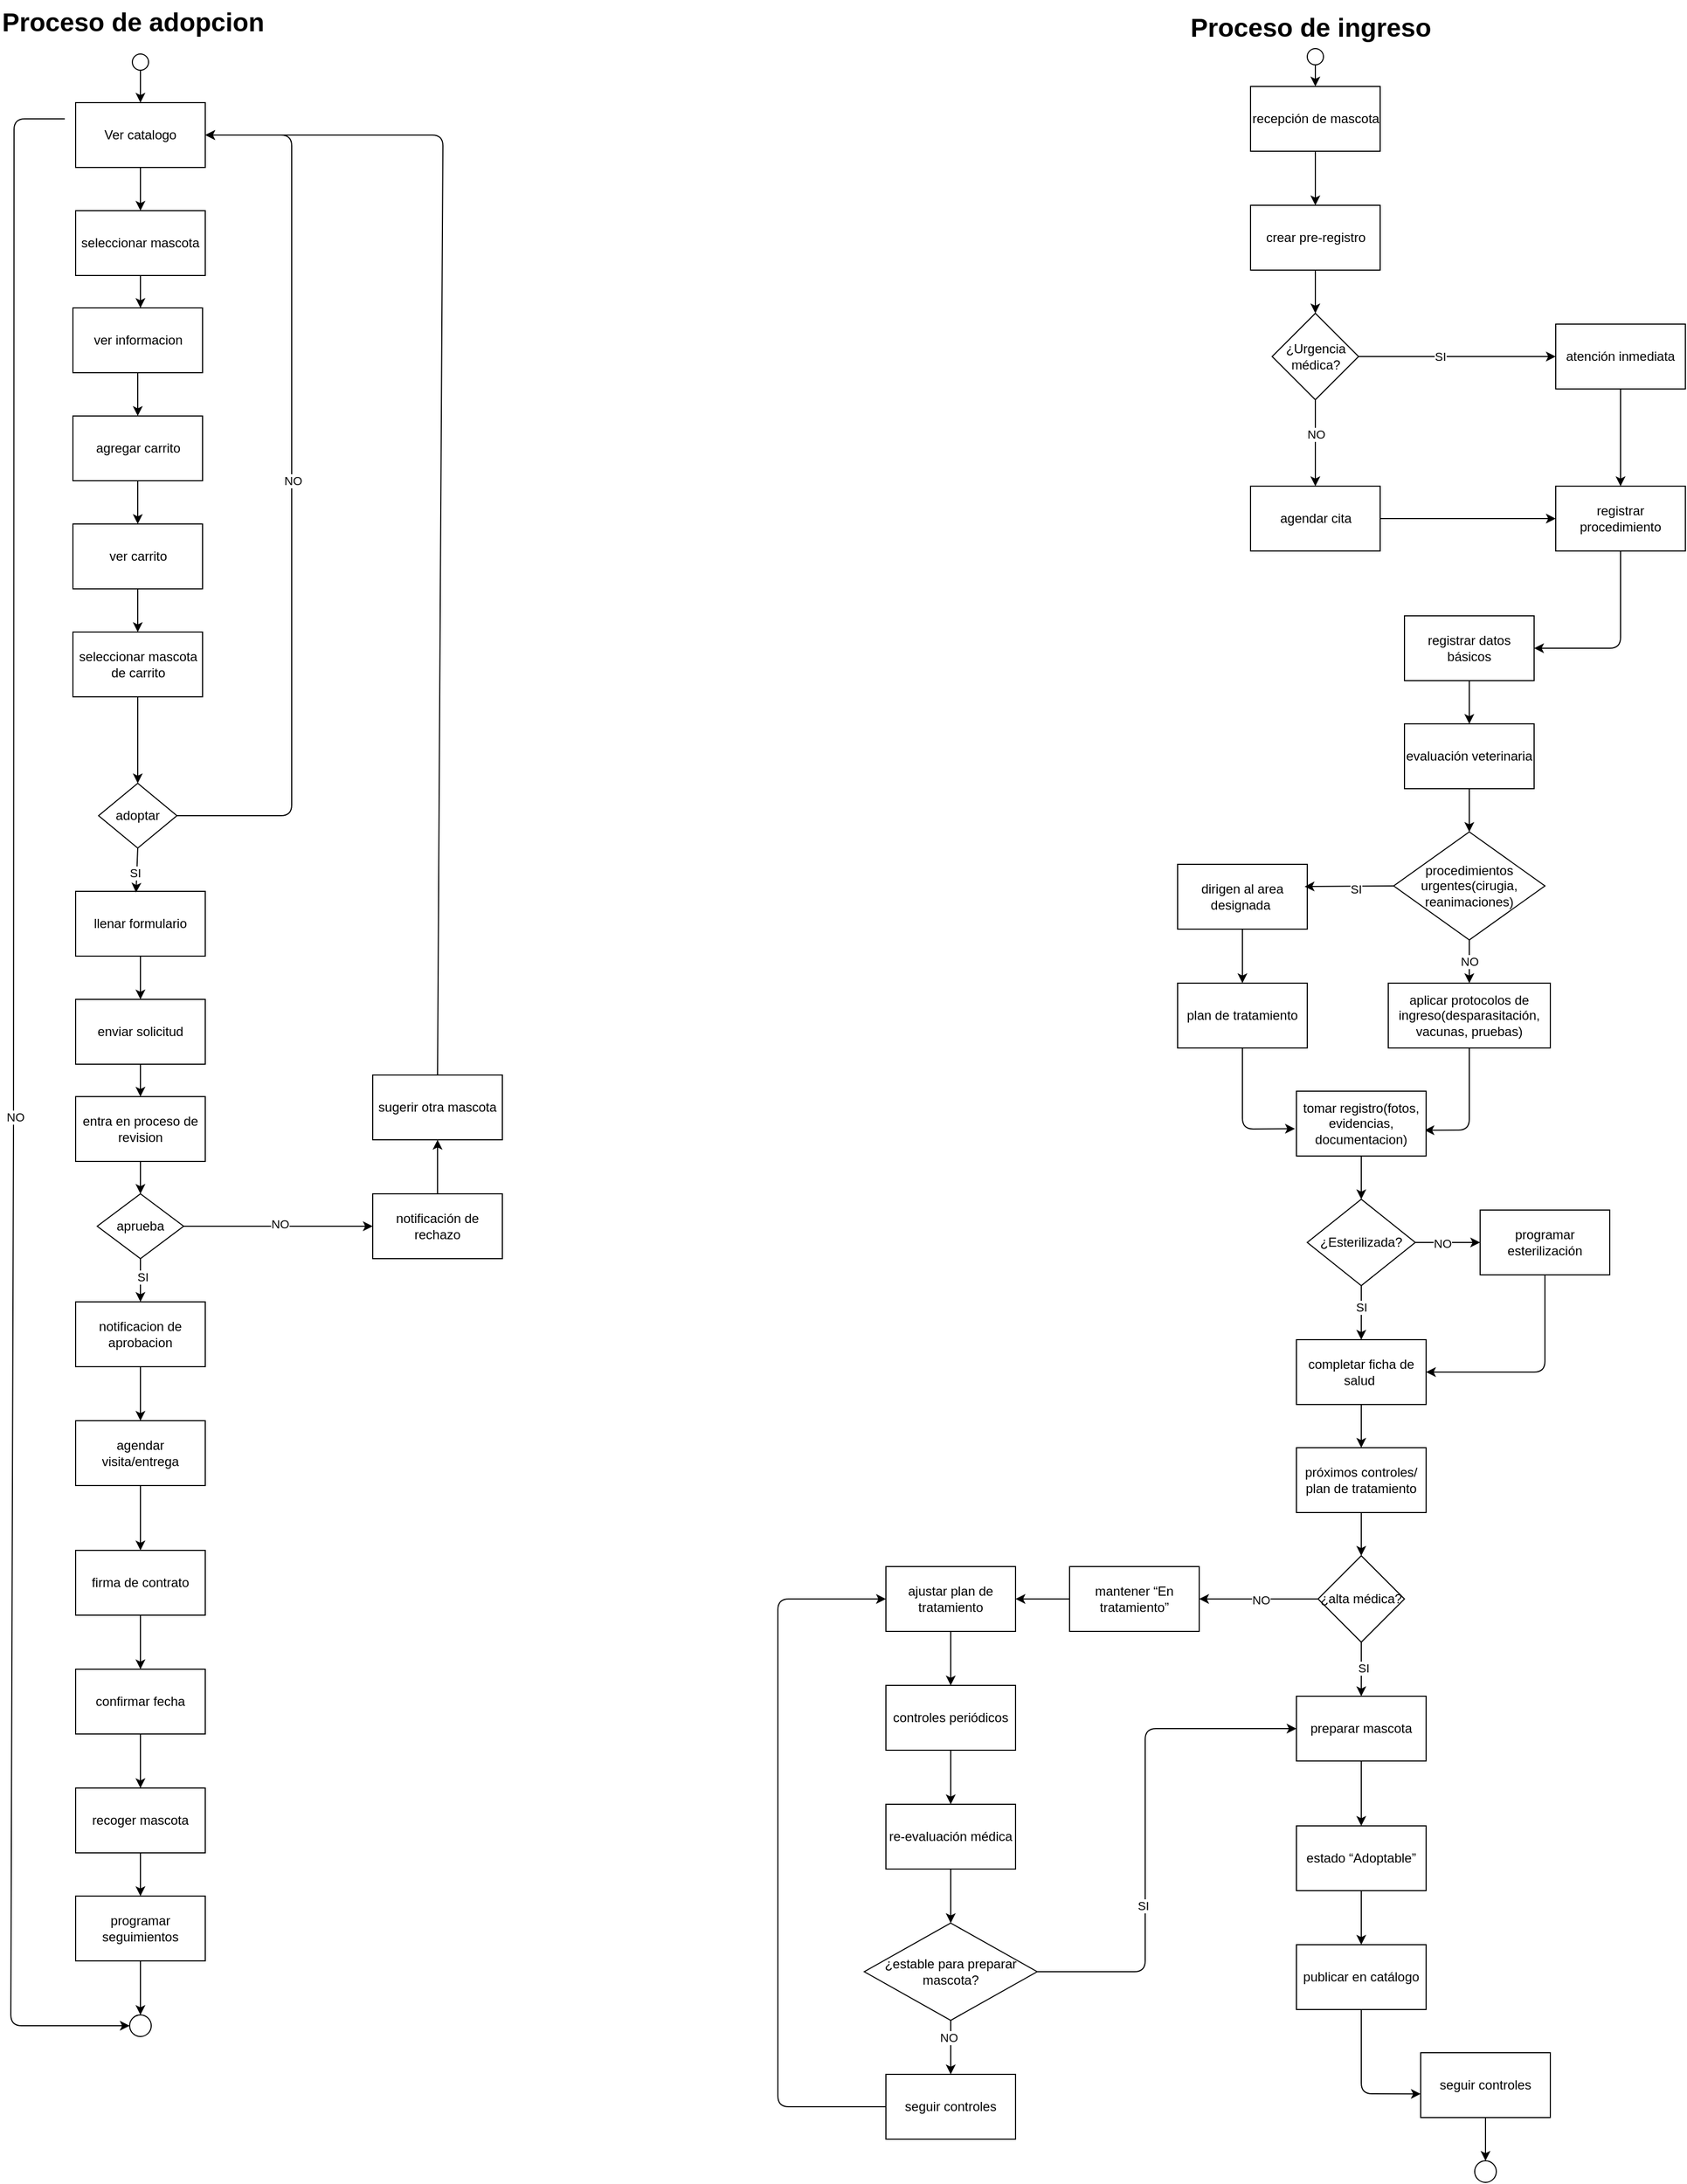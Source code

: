 <mxfile>
    <diagram id="jYhG6SjJ1ulg569tAydj" name="Page-1">
        <mxGraphModel dx="1278" dy="2016" grid="1" gridSize="10" guides="1" tooltips="1" connect="1" arrows="1" fold="1" page="1" pageScale="1" pageWidth="850" pageHeight="1100" background="#FFFFFF" math="0" shadow="0">
            <root>
                <mxCell id="0"/>
                <mxCell id="1" parent="0"/>
                <mxCell id="2" value="&lt;h1 style=&quot;margin-top: 0px;&quot;&gt;Proceso de adopcion&amp;nbsp;&lt;/h1&gt;" style="text;html=1;whiteSpace=wrap;overflow=hidden;rounded=0;" parent="1" vertex="1">
                    <mxGeometry x="20" y="-455" width="310" height="50" as="geometry"/>
                </mxCell>
                <mxCell id="3" value="&lt;h1 style=&quot;margin-top: 0px;&quot;&gt;Proceso de ingreso&lt;/h1&gt;" style="text;html=1;whiteSpace=wrap;overflow=hidden;rounded=0;" parent="1" vertex="1">
                    <mxGeometry x="1120" y="-450" width="340" height="40" as="geometry"/>
                </mxCell>
                <mxCell id="7" value="" style="edgeStyle=none;html=1;" parent="1" source="4" target="6" edge="1">
                    <mxGeometry relative="1" as="geometry"/>
                </mxCell>
                <mxCell id="4" value="" style="ellipse;whiteSpace=wrap;html=1;aspect=fixed;" parent="1" vertex="1">
                    <mxGeometry x="142.5" y="-405" width="15" height="15" as="geometry"/>
                </mxCell>
                <mxCell id="9" style="edgeStyle=none;html=1;entryX=0.5;entryY=0;entryDx=0;entryDy=0;" parent="1" source="6" target="8" edge="1">
                    <mxGeometry relative="1" as="geometry"/>
                </mxCell>
                <mxCell id="6" value="Ver catalogo" style="rounded=0;whiteSpace=wrap;html=1;" parent="1" vertex="1">
                    <mxGeometry x="90" y="-360" width="120" height="60" as="geometry"/>
                </mxCell>
                <mxCell id="11" style="edgeStyle=none;html=1;exitX=0.5;exitY=1;exitDx=0;exitDy=0;" parent="1" source="8" edge="1">
                    <mxGeometry relative="1" as="geometry">
                        <mxPoint x="150" y="-170" as="targetPoint"/>
                    </mxGeometry>
                </mxCell>
                <mxCell id="8" value="seleccionar mascota" style="rounded=0;whiteSpace=wrap;html=1;" parent="1" vertex="1">
                    <mxGeometry x="90" y="-260" width="120" height="60" as="geometry"/>
                </mxCell>
                <mxCell id="49" style="edgeStyle=none;html=1;exitX=0.5;exitY=1;exitDx=0;exitDy=0;entryX=0.5;entryY=0;entryDx=0;entryDy=0;" parent="1" source="10" target="43" edge="1">
                    <mxGeometry relative="1" as="geometry"/>
                </mxCell>
                <mxCell id="10" value="ver informacion" style="rounded=0;whiteSpace=wrap;html=1;" parent="1" vertex="1">
                    <mxGeometry x="87.5" y="-170" width="120" height="60" as="geometry"/>
                </mxCell>
                <mxCell id="59" style="edgeStyle=none;html=1;exitX=0.5;exitY=1;exitDx=0;exitDy=0;entryX=0.5;entryY=0;entryDx=0;entryDy=0;" edge="1" parent="1" source="12" target="58">
                    <mxGeometry relative="1" as="geometry"/>
                </mxCell>
                <mxCell id="12" value="llenar formulario" style="rounded=0;whiteSpace=wrap;html=1;" parent="1" vertex="1">
                    <mxGeometry x="90" y="370" width="120" height="60" as="geometry"/>
                </mxCell>
                <mxCell id="19" style="edgeStyle=none;html=1;exitX=1;exitY=0.5;exitDx=0;exitDy=0;entryX=1;entryY=0.5;entryDx=0;entryDy=0;" parent="1" source="14" target="6" edge="1">
                    <mxGeometry relative="1" as="geometry">
                        <mxPoint x="330" y="-230" as="targetPoint"/>
                        <Array as="points">
                            <mxPoint x="290" y="300"/>
                            <mxPoint x="290" y="-330"/>
                        </Array>
                    </mxGeometry>
                </mxCell>
                <mxCell id="20" value="NO" style="edgeLabel;html=1;align=center;verticalAlign=middle;resizable=0;points=[];" parent="19" vertex="1" connectable="0">
                    <mxGeometry x="0.022" y="-1" relative="1" as="geometry">
                        <mxPoint as="offset"/>
                    </mxGeometry>
                </mxCell>
                <mxCell id="14" value="adoptar" style="rhombus;whiteSpace=wrap;html=1;" parent="1" vertex="1">
                    <mxGeometry x="111.25" y="270" width="72.5" height="60" as="geometry"/>
                </mxCell>
                <mxCell id="16" style="edgeStyle=none;html=1;exitX=0.5;exitY=1;exitDx=0;exitDy=0;entryX=0.466;entryY=0.019;entryDx=0;entryDy=0;entryPerimeter=0;" parent="1" source="14" target="12" edge="1">
                    <mxGeometry relative="1" as="geometry"/>
                </mxCell>
                <mxCell id="17" value="SI" style="edgeLabel;html=1;align=center;verticalAlign=middle;resizable=0;points=[];" parent="16" vertex="1" connectable="0">
                    <mxGeometry x="0.082" y="-2" relative="1" as="geometry">
                        <mxPoint as="offset"/>
                    </mxGeometry>
                </mxCell>
                <mxCell id="27" style="edgeStyle=none;html=1;exitX=0.5;exitY=1;exitDx=0;exitDy=0;entryX=0.5;entryY=0;entryDx=0;entryDy=0;" parent="1" source="21" target="26" edge="1">
                    <mxGeometry relative="1" as="geometry"/>
                </mxCell>
                <mxCell id="21" value="entra en proceso de revision" style="rounded=0;whiteSpace=wrap;html=1;" parent="1" vertex="1">
                    <mxGeometry x="90" y="560" width="120" height="60" as="geometry"/>
                </mxCell>
                <mxCell id="29" style="edgeStyle=none;html=1;exitX=0.5;exitY=1;exitDx=0;exitDy=0;entryX=0.5;entryY=0;entryDx=0;entryDy=0;" parent="1" source="26" target="28" edge="1">
                    <mxGeometry relative="1" as="geometry"/>
                </mxCell>
                <mxCell id="30" value="SI" style="edgeLabel;html=1;align=center;verticalAlign=middle;resizable=0;points=[];" parent="29" vertex="1" connectable="0">
                    <mxGeometry x="-0.163" y="2" relative="1" as="geometry">
                        <mxPoint as="offset"/>
                    </mxGeometry>
                </mxCell>
                <mxCell id="41" style="edgeStyle=none;html=1;exitX=0;exitY=0.25;exitDx=0;exitDy=0;entryX=0;entryY=0.5;entryDx=0;entryDy=0;" parent="1" target="39" edge="1">
                    <mxGeometry relative="1" as="geometry">
                        <Array as="points">
                            <mxPoint x="33" y="-345"/>
                            <mxPoint x="32.5" y="590"/>
                            <mxPoint x="30" y="1420"/>
                        </Array>
                        <mxPoint x="80" y="-345" as="sourcePoint"/>
                        <mxPoint x="130" y="1420" as="targetPoint"/>
                    </mxGeometry>
                </mxCell>
                <mxCell id="42" value="NO" style="edgeLabel;html=1;align=center;verticalAlign=middle;resizable=0;points=[];" parent="41" vertex="1" connectable="0">
                    <mxGeometry x="0.01" y="1" relative="1" as="geometry">
                        <mxPoint as="offset"/>
                    </mxGeometry>
                </mxCell>
                <mxCell id="81" style="edgeStyle=none;html=1;entryX=0;entryY=0.5;entryDx=0;entryDy=0;" edge="1" parent="1" source="26" target="74">
                    <mxGeometry relative="1" as="geometry">
                        <mxPoint x="340" y="680" as="targetPoint"/>
                    </mxGeometry>
                </mxCell>
                <mxCell id="82" value="NO" style="edgeLabel;html=1;align=center;verticalAlign=middle;resizable=0;points=[];" vertex="1" connectable="0" parent="81">
                    <mxGeometry x="0.017" y="2" relative="1" as="geometry">
                        <mxPoint as="offset"/>
                    </mxGeometry>
                </mxCell>
                <mxCell id="26" value="aprueba" style="rhombus;whiteSpace=wrap;html=1;" parent="1" vertex="1">
                    <mxGeometry x="110" y="650" width="80" height="60" as="geometry"/>
                </mxCell>
                <mxCell id="64" style="edgeStyle=none;html=1;entryX=0.5;entryY=0;entryDx=0;entryDy=0;" edge="1" parent="1" source="28" target="61">
                    <mxGeometry relative="1" as="geometry"/>
                </mxCell>
                <mxCell id="28" value="notificacion de aprobacion" style="rounded=0;whiteSpace=wrap;html=1;" parent="1" vertex="1">
                    <mxGeometry x="90" y="750" width="120" height="60" as="geometry"/>
                </mxCell>
                <mxCell id="71" style="edgeStyle=none;html=1;entryX=0.5;entryY=0;entryDx=0;entryDy=0;" edge="1" parent="1" source="35" target="68">
                    <mxGeometry relative="1" as="geometry"/>
                </mxCell>
                <mxCell id="35" value="recoger mascota" style="rounded=0;whiteSpace=wrap;html=1;" parent="1" vertex="1">
                    <mxGeometry x="90" y="1200" width="120" height="60" as="geometry"/>
                </mxCell>
                <mxCell id="39" value="" style="ellipse;whiteSpace=wrap;html=1;aspect=fixed;" parent="1" vertex="1">
                    <mxGeometry x="140" y="1410" width="20" height="20" as="geometry"/>
                </mxCell>
                <mxCell id="50" style="edgeStyle=none;html=1;exitX=0.5;exitY=1;exitDx=0;exitDy=0;entryX=0.5;entryY=0;entryDx=0;entryDy=0;" parent="1" source="43" target="47" edge="1">
                    <mxGeometry relative="1" as="geometry"/>
                </mxCell>
                <mxCell id="43" value="agregar carrito" style="rounded=0;whiteSpace=wrap;html=1;" parent="1" vertex="1">
                    <mxGeometry x="87.5" y="-70" width="120" height="60" as="geometry"/>
                </mxCell>
                <mxCell id="51" style="edgeStyle=none;html=1;exitX=0.5;exitY=1;exitDx=0;exitDy=0;entryX=0.5;entryY=0;entryDx=0;entryDy=0;" parent="1" source="47" target="48" edge="1">
                    <mxGeometry relative="1" as="geometry"/>
                </mxCell>
                <mxCell id="47" value="ver carrito" style="rounded=0;whiteSpace=wrap;html=1;" parent="1" vertex="1">
                    <mxGeometry x="87.5" y="30" width="120" height="60" as="geometry"/>
                </mxCell>
                <mxCell id="52" style="edgeStyle=none;html=1;exitX=0.5;exitY=1;exitDx=0;exitDy=0;entryX=0.5;entryY=0;entryDx=0;entryDy=0;" parent="1" source="48" target="14" edge="1">
                    <mxGeometry relative="1" as="geometry"/>
                </mxCell>
                <mxCell id="48" value="seleccionar mascota de carrito" style="rounded=0;whiteSpace=wrap;html=1;" parent="1" vertex="1">
                    <mxGeometry x="87.5" y="130" width="120" height="60" as="geometry"/>
                </mxCell>
                <mxCell id="60" style="edgeStyle=none;html=1;exitX=0.5;exitY=1;exitDx=0;exitDy=0;entryX=0.5;entryY=0;entryDx=0;entryDy=0;" edge="1" parent="1" source="58" target="21">
                    <mxGeometry relative="1" as="geometry"/>
                </mxCell>
                <mxCell id="58" value="enviar solicitud" style="rounded=0;whiteSpace=wrap;html=1;" vertex="1" parent="1">
                    <mxGeometry x="90" y="470" width="120" height="60" as="geometry"/>
                </mxCell>
                <mxCell id="66" style="edgeStyle=none;html=1;exitX=0.5;exitY=1;exitDx=0;exitDy=0;entryX=0.5;entryY=0;entryDx=0;entryDy=0;" edge="1" parent="1" source="61" target="62">
                    <mxGeometry relative="1" as="geometry"/>
                </mxCell>
                <mxCell id="61" value="agendar visita/entrega" style="rounded=0;whiteSpace=wrap;html=1;" vertex="1" parent="1">
                    <mxGeometry x="90" y="860" width="120" height="60" as="geometry"/>
                </mxCell>
                <mxCell id="67" style="edgeStyle=none;html=1;exitX=0.5;exitY=1;exitDx=0;exitDy=0;entryX=0.5;entryY=0;entryDx=0;entryDy=0;" edge="1" parent="1" source="62" target="63">
                    <mxGeometry relative="1" as="geometry"/>
                </mxCell>
                <mxCell id="62" value="firma de contrato" style="rounded=0;whiteSpace=wrap;html=1;" vertex="1" parent="1">
                    <mxGeometry x="90" y="980" width="120" height="60" as="geometry"/>
                </mxCell>
                <mxCell id="69" style="edgeStyle=none;html=1;exitX=0.5;exitY=1;exitDx=0;exitDy=0;entryX=0.5;entryY=0;entryDx=0;entryDy=0;" edge="1" parent="1" source="63" target="35">
                    <mxGeometry relative="1" as="geometry"/>
                </mxCell>
                <mxCell id="63" value="confirmar fecha" style="rounded=0;whiteSpace=wrap;html=1;" vertex="1" parent="1">
                    <mxGeometry x="90" y="1090" width="120" height="60" as="geometry"/>
                </mxCell>
                <mxCell id="72" style="edgeStyle=none;html=1;exitX=0.5;exitY=1;exitDx=0;exitDy=0;entryX=0.5;entryY=0;entryDx=0;entryDy=0;" edge="1" parent="1" source="68" target="39">
                    <mxGeometry relative="1" as="geometry"/>
                </mxCell>
                <mxCell id="68" value="programar seguimientos" style="rounded=0;whiteSpace=wrap;html=1;" vertex="1" parent="1">
                    <mxGeometry x="90" y="1300" width="120" height="60" as="geometry"/>
                </mxCell>
                <mxCell id="78" value="" style="edgeStyle=none;html=1;" edge="1" parent="1" source="74" target="75">
                    <mxGeometry relative="1" as="geometry"/>
                </mxCell>
                <mxCell id="74" value="notificación de rechazo" style="rounded=0;whiteSpace=wrap;html=1;" vertex="1" parent="1">
                    <mxGeometry x="365" y="650" width="120" height="60" as="geometry"/>
                </mxCell>
                <mxCell id="83" style="edgeStyle=none;html=1;exitX=0.5;exitY=0;exitDx=0;exitDy=0;entryX=1;entryY=0.5;entryDx=0;entryDy=0;" edge="1" parent="1" source="75" target="6">
                    <mxGeometry relative="1" as="geometry">
                        <mxPoint x="430" y="-330" as="targetPoint"/>
                        <Array as="points">
                            <mxPoint x="430" y="-330"/>
                        </Array>
                    </mxGeometry>
                </mxCell>
                <mxCell id="75" value="sugerir otra mascota" style="rounded=0;whiteSpace=wrap;html=1;" vertex="1" parent="1">
                    <mxGeometry x="365" y="540" width="120" height="60" as="geometry"/>
                </mxCell>
                <mxCell id="88" value="" style="edgeStyle=none;html=1;" edge="1" parent="1" source="86" target="87">
                    <mxGeometry relative="1" as="geometry"/>
                </mxCell>
                <mxCell id="86" value="" style="ellipse;whiteSpace=wrap;html=1;aspect=fixed;" vertex="1" parent="1">
                    <mxGeometry x="1230" y="-410" width="15" height="15" as="geometry"/>
                </mxCell>
                <mxCell id="90" style="edgeStyle=none;html=1;entryX=0.5;entryY=0;entryDx=0;entryDy=0;" edge="1" parent="1" source="87" target="89">
                    <mxGeometry relative="1" as="geometry"/>
                </mxCell>
                <mxCell id="87" value="recepción de mascota" style="rounded=0;whiteSpace=wrap;html=1;" vertex="1" parent="1">
                    <mxGeometry x="1177.5" y="-375" width="120" height="60" as="geometry"/>
                </mxCell>
                <mxCell id="92" style="edgeStyle=none;html=1;entryX=0.5;entryY=0;entryDx=0;entryDy=0;" edge="1" parent="1" source="89" target="91">
                    <mxGeometry relative="1" as="geometry"/>
                </mxCell>
                <mxCell id="89" value="crear pre-registro" style="rounded=0;whiteSpace=wrap;html=1;" vertex="1" parent="1">
                    <mxGeometry x="1177.5" y="-265" width="120" height="60" as="geometry"/>
                </mxCell>
                <mxCell id="95" style="edgeStyle=none;html=1;exitX=0.5;exitY=1;exitDx=0;exitDy=0;entryX=0.5;entryY=0;entryDx=0;entryDy=0;" edge="1" parent="1" source="91" target="93">
                    <mxGeometry relative="1" as="geometry"/>
                </mxCell>
                <mxCell id="97" value="NO" style="edgeLabel;html=1;align=center;verticalAlign=middle;resizable=0;points=[];" vertex="1" connectable="0" parent="95">
                    <mxGeometry x="-0.195" relative="1" as="geometry">
                        <mxPoint as="offset"/>
                    </mxGeometry>
                </mxCell>
                <mxCell id="96" style="edgeStyle=none;html=1;exitX=1;exitY=0.5;exitDx=0;exitDy=0;entryX=0;entryY=0.5;entryDx=0;entryDy=0;" edge="1" parent="1" source="91" target="94">
                    <mxGeometry relative="1" as="geometry"/>
                </mxCell>
                <mxCell id="98" value="SI" style="edgeLabel;html=1;align=center;verticalAlign=middle;resizable=0;points=[];" vertex="1" connectable="0" parent="96">
                    <mxGeometry x="-0.171" relative="1" as="geometry">
                        <mxPoint as="offset"/>
                    </mxGeometry>
                </mxCell>
                <mxCell id="91" value="¿Urgencia médica?" style="rhombus;whiteSpace=wrap;html=1;" vertex="1" parent="1">
                    <mxGeometry x="1197.5" y="-165" width="80" height="80" as="geometry"/>
                </mxCell>
                <mxCell id="105" style="edgeStyle=none;html=1;exitX=1;exitY=0.5;exitDx=0;exitDy=0;entryX=0;entryY=0.5;entryDx=0;entryDy=0;" edge="1" parent="1" source="93" target="99">
                    <mxGeometry relative="1" as="geometry"/>
                </mxCell>
                <mxCell id="93" value="agendar cita" style="rounded=0;whiteSpace=wrap;html=1;" vertex="1" parent="1">
                    <mxGeometry x="1177.5" y="-5" width="120" height="60" as="geometry"/>
                </mxCell>
                <mxCell id="100" style="edgeStyle=none;html=1;exitX=0.5;exitY=1;exitDx=0;exitDy=0;entryX=0.5;entryY=0;entryDx=0;entryDy=0;" edge="1" parent="1" source="94" target="99">
                    <mxGeometry relative="1" as="geometry"/>
                </mxCell>
                <mxCell id="94" value="atención inmediata" style="rounded=0;whiteSpace=wrap;html=1;" vertex="1" parent="1">
                    <mxGeometry x="1460" y="-155" width="120" height="60" as="geometry"/>
                </mxCell>
                <mxCell id="103" style="edgeStyle=none;html=1;entryX=1;entryY=0.5;entryDx=0;entryDy=0;" edge="1" parent="1" source="99" target="101">
                    <mxGeometry relative="1" as="geometry">
                        <Array as="points">
                            <mxPoint x="1520" y="145"/>
                        </Array>
                    </mxGeometry>
                </mxCell>
                <mxCell id="99" value="registrar procedimiento" style="rounded=0;whiteSpace=wrap;html=1;" vertex="1" parent="1">
                    <mxGeometry x="1460" y="-5" width="120" height="60" as="geometry"/>
                </mxCell>
                <mxCell id="107" style="edgeStyle=none;html=1;exitX=0.5;exitY=1;exitDx=0;exitDy=0;entryX=0.5;entryY=0;entryDx=0;entryDy=0;" edge="1" parent="1" source="101" target="106">
                    <mxGeometry relative="1" as="geometry"/>
                </mxCell>
                <mxCell id="101" value="registrar datos básicos" style="rounded=0;whiteSpace=wrap;html=1;" vertex="1" parent="1">
                    <mxGeometry x="1320" y="115" width="120" height="60" as="geometry"/>
                </mxCell>
                <mxCell id="109" style="edgeStyle=none;html=1;exitX=0.5;exitY=1;exitDx=0;exitDy=0;" edge="1" parent="1" source="106" target="108">
                    <mxGeometry relative="1" as="geometry"/>
                </mxCell>
                <mxCell id="106" value="evaluación veterinaria" style="rounded=0;whiteSpace=wrap;html=1;" vertex="1" parent="1">
                    <mxGeometry x="1320" y="215" width="120" height="60" as="geometry"/>
                </mxCell>
                <mxCell id="116" style="edgeStyle=none;html=1;exitX=0.5;exitY=1;exitDx=0;exitDy=0;entryX=0.5;entryY=0;entryDx=0;entryDy=0;" edge="1" parent="1" source="108" target="115">
                    <mxGeometry relative="1" as="geometry"/>
                </mxCell>
                <mxCell id="117" value="NO" style="edgeLabel;html=1;align=center;verticalAlign=middle;resizable=0;points=[];" vertex="1" connectable="0" parent="116">
                    <mxGeometry x="-0.022" relative="1" as="geometry">
                        <mxPoint as="offset"/>
                    </mxGeometry>
                </mxCell>
                <mxCell id="108" value="procedimientos urgentes(cirugia, reanimaciones)" style="rhombus;whiteSpace=wrap;html=1;" vertex="1" parent="1">
                    <mxGeometry x="1310" y="315" width="140" height="100" as="geometry"/>
                </mxCell>
                <mxCell id="113" style="edgeStyle=none;html=1;exitX=0.5;exitY=1;exitDx=0;exitDy=0;entryX=0.5;entryY=0;entryDx=0;entryDy=0;" edge="1" parent="1" source="110" target="111">
                    <mxGeometry relative="1" as="geometry"/>
                </mxCell>
                <mxCell id="110" value="dirigen al area designada&amp;nbsp;" style="rounded=0;whiteSpace=wrap;html=1;" vertex="1" parent="1">
                    <mxGeometry x="1110" y="345" width="120" height="60" as="geometry"/>
                </mxCell>
                <mxCell id="111" value="plan de tratamiento" style="rounded=0;whiteSpace=wrap;html=1;" vertex="1" parent="1">
                    <mxGeometry x="1110" y="455" width="120" height="60" as="geometry"/>
                </mxCell>
                <mxCell id="112" style="edgeStyle=none;html=1;exitX=0;exitY=0.5;exitDx=0;exitDy=0;entryX=0.98;entryY=0.343;entryDx=0;entryDy=0;entryPerimeter=0;" edge="1" parent="1" source="108" target="110">
                    <mxGeometry relative="1" as="geometry"/>
                </mxCell>
                <mxCell id="114" value="SI" style="edgeLabel;html=1;align=center;verticalAlign=middle;resizable=0;points=[];" vertex="1" connectable="0" parent="112">
                    <mxGeometry x="-0.137" y="3" relative="1" as="geometry">
                        <mxPoint as="offset"/>
                    </mxGeometry>
                </mxCell>
                <mxCell id="121" style="edgeStyle=none;html=1;entryX=0.988;entryY=0.602;entryDx=0;entryDy=0;entryPerimeter=0;" edge="1" parent="1" source="115" target="119">
                    <mxGeometry relative="1" as="geometry">
                        <Array as="points">
                            <mxPoint x="1380" y="591"/>
                        </Array>
                    </mxGeometry>
                </mxCell>
                <mxCell id="115" value="aplicar protocolos de ingreso(desparasitación, vacunas, pruebas)" style="rounded=0;whiteSpace=wrap;html=1;" vertex="1" parent="1">
                    <mxGeometry x="1305" y="455" width="150" height="60" as="geometry"/>
                </mxCell>
                <mxCell id="123" style="edgeStyle=none;html=1;exitX=0.5;exitY=1;exitDx=0;exitDy=0;entryX=0.5;entryY=0;entryDx=0;entryDy=0;" edge="1" parent="1" source="119" target="122">
                    <mxGeometry relative="1" as="geometry"/>
                </mxCell>
                <mxCell id="119" value="tomar registro(&lt;span style=&quot;color: rgb(0, 0, 0);&quot;&gt;fotos, evidencias, documentacion)&lt;/span&gt;" style="rounded=0;whiteSpace=wrap;html=1;" vertex="1" parent="1">
                    <mxGeometry x="1220" y="555" width="120" height="60" as="geometry"/>
                </mxCell>
                <mxCell id="120" style="edgeStyle=none;html=1;entryX=-0.012;entryY=0.579;entryDx=0;entryDy=0;entryPerimeter=0;" edge="1" parent="1" source="111" target="119">
                    <mxGeometry relative="1" as="geometry">
                        <Array as="points">
                            <mxPoint x="1170" y="590"/>
                        </Array>
                    </mxGeometry>
                </mxCell>
                <mxCell id="126" style="edgeStyle=none;html=1;exitX=0.5;exitY=1;exitDx=0;exitDy=0;entryX=0.5;entryY=0;entryDx=0;entryDy=0;" edge="1" parent="1" source="122" target="125">
                    <mxGeometry relative="1" as="geometry"/>
                </mxCell>
                <mxCell id="127" value="SI" style="edgeLabel;html=1;align=center;verticalAlign=middle;resizable=0;points=[];" vertex="1" connectable="0" parent="126">
                    <mxGeometry x="-0.218" relative="1" as="geometry">
                        <mxPoint as="offset"/>
                    </mxGeometry>
                </mxCell>
                <mxCell id="128" style="edgeStyle=none;html=1;exitX=1;exitY=0.5;exitDx=0;exitDy=0;entryX=0;entryY=0.5;entryDx=0;entryDy=0;" edge="1" parent="1" source="122" target="124">
                    <mxGeometry relative="1" as="geometry"/>
                </mxCell>
                <mxCell id="129" value="NO" style="edgeLabel;html=1;align=center;verticalAlign=middle;resizable=0;points=[];" vertex="1" connectable="0" parent="128">
                    <mxGeometry x="-0.162" y="-1" relative="1" as="geometry">
                        <mxPoint as="offset"/>
                    </mxGeometry>
                </mxCell>
                <mxCell id="122" value="¿Esterilizada?" style="rhombus;whiteSpace=wrap;html=1;" vertex="1" parent="1">
                    <mxGeometry x="1230" y="655" width="100" height="80" as="geometry"/>
                </mxCell>
                <mxCell id="150" style="edgeStyle=none;html=1;entryX=1;entryY=0.5;entryDx=0;entryDy=0;" edge="1" parent="1" source="124" target="125">
                    <mxGeometry relative="1" as="geometry">
                        <Array as="points">
                            <mxPoint x="1450" y="815"/>
                        </Array>
                    </mxGeometry>
                </mxCell>
                <mxCell id="124" value="programar esterilización" style="rounded=0;whiteSpace=wrap;html=1;" vertex="1" parent="1">
                    <mxGeometry x="1390" y="665" width="120" height="60" as="geometry"/>
                </mxCell>
                <mxCell id="131" style="edgeStyle=none;html=1;exitX=0.5;exitY=1;exitDx=0;exitDy=0;entryX=0.5;entryY=0;entryDx=0;entryDy=0;" edge="1" parent="1" source="125" target="130">
                    <mxGeometry relative="1" as="geometry"/>
                </mxCell>
                <mxCell id="125" value="completar ficha de salud&amp;nbsp;" style="rounded=0;whiteSpace=wrap;html=1;" vertex="1" parent="1">
                    <mxGeometry x="1220" y="785" width="120" height="60" as="geometry"/>
                </mxCell>
                <mxCell id="133" style="edgeStyle=none;html=1;exitX=0.5;exitY=1;exitDx=0;exitDy=0;entryX=0.5;entryY=0;entryDx=0;entryDy=0;" edge="1" parent="1" source="130" target="132">
                    <mxGeometry relative="1" as="geometry"/>
                </mxCell>
                <mxCell id="130" value="próximos controles/ plan de tratamiento" style="rounded=0;whiteSpace=wrap;html=1;" vertex="1" parent="1">
                    <mxGeometry x="1220" y="885" width="120" height="60" as="geometry"/>
                </mxCell>
                <mxCell id="159" style="edgeStyle=none;html=1;exitX=0.5;exitY=1;exitDx=0;exitDy=0;entryX=0.5;entryY=0;entryDx=0;entryDy=0;" edge="1" parent="1" source="132" target="158">
                    <mxGeometry relative="1" as="geometry"/>
                </mxCell>
                <mxCell id="160" value="SI" style="edgeLabel;html=1;align=center;verticalAlign=middle;resizable=0;points=[];" vertex="1" connectable="0" parent="159">
                    <mxGeometry x="-0.064" y="2" relative="1" as="geometry">
                        <mxPoint as="offset"/>
                    </mxGeometry>
                </mxCell>
                <mxCell id="178" style="edgeStyle=none;html=1;exitX=0;exitY=0.5;exitDx=0;exitDy=0;entryX=1;entryY=0.5;entryDx=0;entryDy=0;" edge="1" parent="1" source="132" target="145">
                    <mxGeometry relative="1" as="geometry"/>
                </mxCell>
                <mxCell id="179" value="NO" style="edgeLabel;html=1;align=center;verticalAlign=middle;resizable=0;points=[];" vertex="1" connectable="0" parent="178">
                    <mxGeometry x="-0.031" y="1" relative="1" as="geometry">
                        <mxPoint as="offset"/>
                    </mxGeometry>
                </mxCell>
                <mxCell id="132" value="¿alta médica?" style="rhombus;whiteSpace=wrap;html=1;" vertex="1" parent="1">
                    <mxGeometry x="1240" y="985" width="80" height="80" as="geometry"/>
                </mxCell>
                <mxCell id="168" style="edgeStyle=none;html=1;exitX=0.5;exitY=1;exitDx=0;exitDy=0;entryX=0.5;entryY=0;entryDx=0;entryDy=0;" edge="1" parent="1" source="135" target="140">
                    <mxGeometry relative="1" as="geometry"/>
                </mxCell>
                <mxCell id="135" value="estado “Adoptable”" style="rounded=0;whiteSpace=wrap;html=1;" vertex="1" parent="1">
                    <mxGeometry x="1220" y="1235" width="120" height="60" as="geometry"/>
                </mxCell>
                <mxCell id="140" value="publicar en catálogo" style="rounded=0;whiteSpace=wrap;html=1;" vertex="1" parent="1">
                    <mxGeometry x="1220" y="1345" width="120" height="60" as="geometry"/>
                </mxCell>
                <mxCell id="170" style="edgeStyle=none;html=1;exitX=0.5;exitY=1;exitDx=0;exitDy=0;entryX=0.5;entryY=0;entryDx=0;entryDy=0;" edge="1" parent="1" source="144" target="156">
                    <mxGeometry relative="1" as="geometry"/>
                </mxCell>
                <mxCell id="144" value="seguir controles" style="rounded=0;whiteSpace=wrap;html=1;" vertex="1" parent="1">
                    <mxGeometry x="1335" y="1445" width="120" height="60" as="geometry"/>
                </mxCell>
                <mxCell id="180" style="edgeStyle=none;html=1;exitX=0;exitY=0.5;exitDx=0;exitDy=0;entryX=1;entryY=0.5;entryDx=0;entryDy=0;" edge="1" parent="1" source="145" target="171">
                    <mxGeometry relative="1" as="geometry"/>
                </mxCell>
                <mxCell id="145" value="mantener “En tratamiento”" style="rounded=0;whiteSpace=wrap;html=1;" vertex="1" parent="1">
                    <mxGeometry x="1010" y="995" width="120" height="60" as="geometry"/>
                </mxCell>
                <mxCell id="156" value="" style="ellipse;whiteSpace=wrap;html=1;aspect=fixed;" vertex="1" parent="1">
                    <mxGeometry x="1385" y="1545" width="20" height="20" as="geometry"/>
                </mxCell>
                <mxCell id="194" style="edgeStyle=none;html=1;entryX=0.5;entryY=0;entryDx=0;entryDy=0;" edge="1" parent="1" source="158" target="135">
                    <mxGeometry relative="1" as="geometry"/>
                </mxCell>
                <mxCell id="158" value="preparar mascota" style="rounded=0;whiteSpace=wrap;html=1;" vertex="1" parent="1">
                    <mxGeometry x="1220" y="1115" width="120" height="60" as="geometry"/>
                </mxCell>
                <mxCell id="169" style="edgeStyle=none;html=1;entryX=0;entryY=0.635;entryDx=0;entryDy=0;entryPerimeter=0;" edge="1" parent="1" source="140" target="144">
                    <mxGeometry relative="1" as="geometry">
                        <Array as="points">
                            <mxPoint x="1280" y="1483"/>
                        </Array>
                    </mxGeometry>
                </mxCell>
                <mxCell id="181" style="edgeStyle=none;html=1;entryX=0.5;entryY=0;entryDx=0;entryDy=0;" edge="1" parent="1" source="171" target="172">
                    <mxGeometry relative="1" as="geometry"/>
                </mxCell>
                <mxCell id="171" value="ajustar plan de tratamiento" style="rounded=0;whiteSpace=wrap;html=1;" vertex="1" parent="1">
                    <mxGeometry x="840" y="995" width="120" height="60" as="geometry"/>
                </mxCell>
                <mxCell id="183" style="edgeStyle=none;html=1;exitX=0.5;exitY=1;exitDx=0;exitDy=0;entryX=0.5;entryY=0;entryDx=0;entryDy=0;" edge="1" parent="1" source="172" target="182">
                    <mxGeometry relative="1" as="geometry"/>
                </mxCell>
                <mxCell id="172" value="controles periódicos" style="rounded=0;whiteSpace=wrap;html=1;" vertex="1" parent="1">
                    <mxGeometry x="840" y="1105" width="120" height="60" as="geometry"/>
                </mxCell>
                <mxCell id="185" style="edgeStyle=none;html=1;exitX=0.5;exitY=1;exitDx=0;exitDy=0;" edge="1" parent="1" source="182" target="184">
                    <mxGeometry relative="1" as="geometry"/>
                </mxCell>
                <mxCell id="182" value="re-evaluación médica" style="rounded=0;whiteSpace=wrap;html=1;" vertex="1" parent="1">
                    <mxGeometry x="840" y="1215" width="120" height="60" as="geometry"/>
                </mxCell>
                <mxCell id="187" style="edgeStyle=none;html=1;exitX=0.5;exitY=1;exitDx=0;exitDy=0;entryX=0.5;entryY=0;entryDx=0;entryDy=0;" edge="1" parent="1" source="184" target="186">
                    <mxGeometry relative="1" as="geometry"/>
                </mxCell>
                <mxCell id="191" value="NO" style="edgeLabel;html=1;align=center;verticalAlign=middle;resizable=0;points=[];" vertex="1" connectable="0" parent="187">
                    <mxGeometry x="-0.388" y="-2" relative="1" as="geometry">
                        <mxPoint as="offset"/>
                    </mxGeometry>
                </mxCell>
                <mxCell id="192" style="edgeStyle=none;html=1;exitX=1;exitY=0.5;exitDx=0;exitDy=0;entryX=0;entryY=0.5;entryDx=0;entryDy=0;" edge="1" parent="1" source="184" target="158">
                    <mxGeometry relative="1" as="geometry">
                        <Array as="points">
                            <mxPoint x="1080" y="1370"/>
                            <mxPoint x="1080" y="1145"/>
                        </Array>
                    </mxGeometry>
                </mxCell>
                <mxCell id="193" value="SI" style="edgeLabel;html=1;align=center;verticalAlign=middle;resizable=0;points=[];" vertex="1" connectable="0" parent="192">
                    <mxGeometry x="-0.305" y="2" relative="1" as="geometry">
                        <mxPoint as="offset"/>
                    </mxGeometry>
                </mxCell>
                <mxCell id="184" value="¿estable para preparar mascota?" style="rhombus;whiteSpace=wrap;html=1;" vertex="1" parent="1">
                    <mxGeometry x="820" y="1325" width="160" height="90" as="geometry"/>
                </mxCell>
                <mxCell id="188" style="edgeStyle=none;html=1;exitX=0;exitY=0.5;exitDx=0;exitDy=0;entryX=0;entryY=0.5;entryDx=0;entryDy=0;" edge="1" parent="1" source="186" target="171">
                    <mxGeometry relative="1" as="geometry">
                        <Array as="points">
                            <mxPoint x="740" y="1495"/>
                            <mxPoint x="740" y="1025"/>
                        </Array>
                    </mxGeometry>
                </mxCell>
                <mxCell id="186" value="seguir controles" style="rounded=0;whiteSpace=wrap;html=1;" vertex="1" parent="1">
                    <mxGeometry x="840" y="1465" width="120" height="60" as="geometry"/>
                </mxCell>
            </root>
        </mxGraphModel>
    </diagram>
</mxfile>